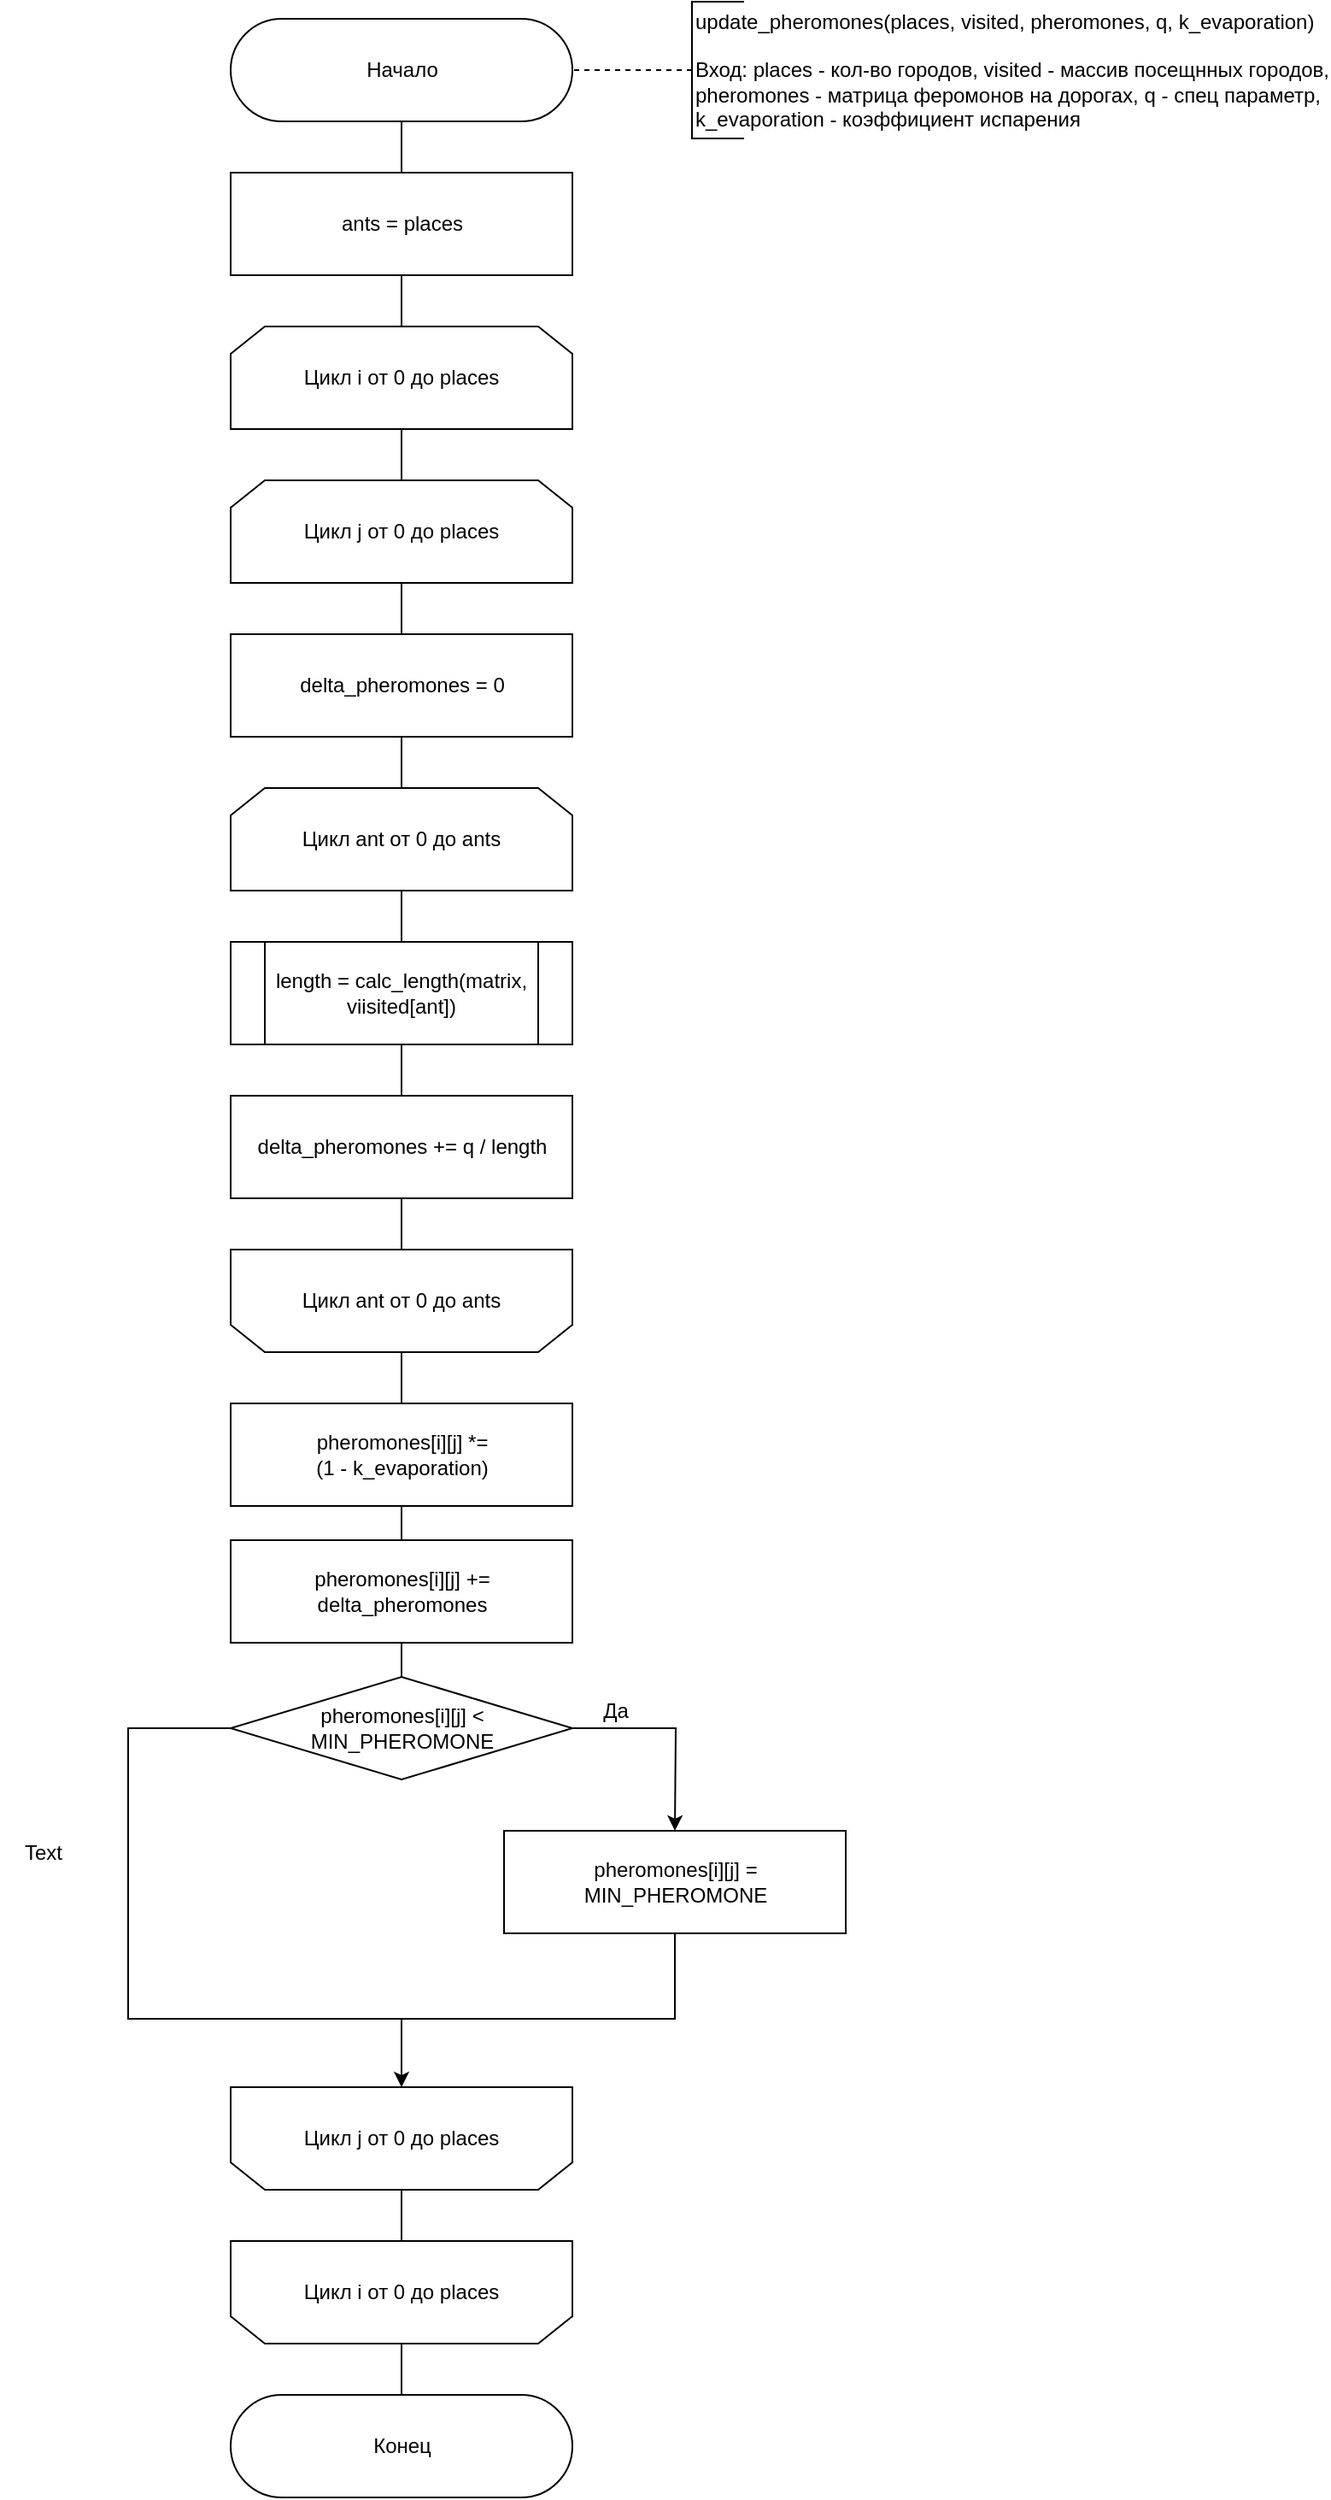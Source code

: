 <mxfile version="22.1.8" type="device">
  <diagram id="QM2p47kPDZQZnexqTIiv" name="Страница 1">
    <mxGraphModel dx="1687" dy="929" grid="1" gridSize="10" guides="1" tooltips="1" connect="1" arrows="1" fold="1" page="1" pageScale="1" pageWidth="1654" pageHeight="2336" math="0" shadow="0">
      <root>
        <mxCell id="0" />
        <mxCell id="1" parent="0" />
        <mxCell id="197" style="edgeStyle=none;html=1;exitX=0.5;exitY=0.5;exitDx=0;exitDy=30;exitPerimeter=0;entryX=0.5;entryY=0;entryDx=0;entryDy=0;endArrow=none;endFill=0;" parent="1" source="3" target="167" edge="1">
          <mxGeometry relative="1" as="geometry" />
        </mxCell>
        <mxCell id="3" value="Начало" style="html=1;dashed=0;whitespace=wrap;shape=mxgraph.dfd.start" parent="1" vertex="1">
          <mxGeometry x="860" y="120" width="200" height="60" as="geometry" />
        </mxCell>
        <mxCell id="6" value="" style="edgeStyle=orthogonalEdgeStyle;rounded=0;orthogonalLoop=1;jettySize=auto;html=1;endArrow=none;endFill=0;dashed=1;" parent="1" source="7" target="3" edge="1">
          <mxGeometry relative="1" as="geometry" />
        </mxCell>
        <mxCell id="7" value="update_pheromones(places, visited, pheromones, q, k_evaporation)&lt;br&gt;&lt;br&gt;Вход: places - кол-во городов, visited - массив посещнных городов,&lt;br&gt;pheromones - матрица феромонов на дорогах, q - спец параметр,&lt;br&gt;k_evaporation - коэффициент испарения" style="html=1;dashed=0;whitespace=wrap;shape=partialRectangle;right=0;align=left;" parent="1" vertex="1">
          <mxGeometry x="1130" y="110" width="30" height="80" as="geometry" />
        </mxCell>
        <mxCell id="198" style="edgeStyle=none;html=1;exitX=0.5;exitY=1;exitDx=0;exitDy=0;entryX=0.5;entryY=0;entryDx=0;entryDy=0;endArrow=none;endFill=0;" parent="1" source="167" target="181" edge="1">
          <mxGeometry relative="1" as="geometry" />
        </mxCell>
        <mxCell id="167" value="ants = places" style="html=1;dashed=0;whitespace=wrap;" parent="1" vertex="1">
          <mxGeometry x="860" y="210" width="200" height="60" as="geometry" />
        </mxCell>
        <mxCell id="241" style="edgeStyle=orthogonalEdgeStyle;html=1;exitX=0.5;exitY=1;exitDx=0;exitDy=0;entryX=0.5;entryY=0;entryDx=0;entryDy=0;rounded=0;endArrow=none;endFill=0;" parent="1" source="181" target="227" edge="1">
          <mxGeometry relative="1" as="geometry" />
        </mxCell>
        <mxCell id="181" value="Цикл i от 0 до places" style="shape=loopLimit;whiteSpace=wrap;html=1;direction=east" parent="1" vertex="1">
          <mxGeometry x="860" y="300" width="200" height="60" as="geometry" />
        </mxCell>
        <mxCell id="199" style="edgeStyle=orthogonalEdgeStyle;rounded=0;orthogonalLoop=1;jettySize=auto;html=1;exitX=1;exitY=0.5;exitDx=0;exitDy=0;endArrow=classic;endFill=1;" parent="1" source="201" edge="1">
          <mxGeometry relative="1" as="geometry">
            <mxPoint x="1120" y="1180" as="targetPoint" />
          </mxGeometry>
        </mxCell>
        <mxCell id="256" value="" style="edgeStyle=orthogonalEdgeStyle;rounded=0;html=1;endArrow=none;endFill=0;" parent="1" source="vq3o9j-pyLEEpgUQgclE-257" target="238" edge="1">
          <mxGeometry relative="1" as="geometry" />
        </mxCell>
        <mxCell id="201" value="pheromones[i][j] &amp;lt;&lt;br&gt;MIN_PHEROMONE" style="shape=rhombus;html=1;dashed=0;whitespace=wrap;perimeter=rhombusPerimeter;" parent="1" vertex="1">
          <mxGeometry x="860" y="1090" width="200" height="60" as="geometry" />
        </mxCell>
        <mxCell id="202" value="Да" style="text;html=1;align=center;verticalAlign=middle;resizable=0;points=[];autosize=1;strokeColor=none;" parent="1" vertex="1">
          <mxGeometry x="1070" y="1100" width="30" height="20" as="geometry" />
        </mxCell>
        <mxCell id="203" value="pheromones[i][j] =&lt;br&gt;MIN_PHEROMONE" style="html=1;dashed=0;whitespace=wrap;" parent="1" vertex="1">
          <mxGeometry x="1020" y="1180" width="200" height="60" as="geometry" />
        </mxCell>
        <mxCell id="213" style="edgeStyle=orthogonalEdgeStyle;rounded=0;html=1;exitX=0.5;exitY=1;exitDx=0;exitDy=0;entryX=0.5;entryY=1;entryDx=0;entryDy=0;endArrow=classic;endFill=1;" parent="1" source="203" target="212" edge="1">
          <mxGeometry relative="1" as="geometry">
            <Array as="points">
              <mxPoint x="1120" y="1290" />
              <mxPoint x="960" y="1290" />
            </Array>
            <mxPoint x="1120" y="1330" as="sourcePoint" />
          </mxGeometry>
        </mxCell>
        <mxCell id="214" style="edgeStyle=orthogonalEdgeStyle;rounded=0;html=1;exitX=0;exitY=0.5;exitDx=0;exitDy=0;endArrow=none;endFill=0;" parent="1" source="201" edge="1">
          <mxGeometry relative="1" as="geometry">
            <mxPoint x="960" y="1360" as="targetPoint" />
            <Array as="points">
              <mxPoint x="800" y="1120" />
              <mxPoint x="800" y="1290" />
              <mxPoint x="960" y="1290" />
            </Array>
            <mxPoint x="800" y="1240" as="sourcePoint" />
          </mxGeometry>
        </mxCell>
        <mxCell id="257" style="edgeStyle=orthogonalEdgeStyle;rounded=0;html=1;exitX=0.5;exitY=0;exitDx=0;exitDy=0;entryX=0.5;entryY=1;entryDx=0;entryDy=0;endArrow=none;endFill=0;" parent="1" source="212" target="221" edge="1">
          <mxGeometry relative="1" as="geometry" />
        </mxCell>
        <mxCell id="212" value="Цикл j от 0 до places" style="shape=loopLimit;whiteSpace=wrap;html=1;strokeWidth=1;direction=west;" parent="1" vertex="1">
          <mxGeometry x="860" y="1330" width="200" height="60" as="geometry" />
        </mxCell>
        <mxCell id="215" value="Конец" style="html=1;dashed=0;whitespace=wrap;shape=mxgraph.dfd.start" parent="1" vertex="1">
          <mxGeometry x="860" y="1510" width="200" height="60" as="geometry" />
        </mxCell>
        <mxCell id="226" style="edgeStyle=orthogonalEdgeStyle;rounded=0;html=1;exitX=0.5;exitY=0;exitDx=0;exitDy=0;entryX=0.5;entryY=0.5;entryDx=0;entryDy=-30;entryPerimeter=0;endArrow=none;endFill=0;" parent="1" source="221" target="215" edge="1">
          <mxGeometry relative="1" as="geometry" />
        </mxCell>
        <mxCell id="221" value="Цикл i от 0 до places" style="shape=loopLimit;whiteSpace=wrap;html=1;strokeWidth=1;direction=west;" parent="1" vertex="1">
          <mxGeometry x="860" y="1420" width="200" height="60" as="geometry" />
        </mxCell>
        <mxCell id="248" style="edgeStyle=orthogonalEdgeStyle;rounded=0;html=1;exitX=0.5;exitY=1;exitDx=0;exitDy=0;entryX=0.5;entryY=0;entryDx=0;entryDy=0;endArrow=none;endFill=0;" parent="1" source="227" target="228" edge="1">
          <mxGeometry relative="1" as="geometry" />
        </mxCell>
        <mxCell id="227" value="Цикл j от 0 до places" style="shape=loopLimit;whiteSpace=wrap;html=1;direction=east" parent="1" vertex="1">
          <mxGeometry x="860" y="390" width="200" height="60" as="geometry" />
        </mxCell>
        <mxCell id="249" style="edgeStyle=orthogonalEdgeStyle;rounded=0;html=1;exitX=0.5;exitY=1;exitDx=0;exitDy=0;entryX=0.5;entryY=0;entryDx=0;entryDy=0;endArrow=none;endFill=0;" parent="1" source="228" target="229" edge="1">
          <mxGeometry relative="1" as="geometry" />
        </mxCell>
        <mxCell id="228" value="delta_pheromones = 0" style="html=1;dashed=0;whitespace=wrap;" parent="1" vertex="1">
          <mxGeometry x="860" y="480" width="200" height="60" as="geometry" />
        </mxCell>
        <mxCell id="250" style="edgeStyle=orthogonalEdgeStyle;rounded=0;html=1;exitX=0.5;exitY=1;exitDx=0;exitDy=0;entryX=0.5;entryY=0;entryDx=0;entryDy=0;endArrow=none;endFill=0;" parent="1" source="229" target="230" edge="1">
          <mxGeometry relative="1" as="geometry" />
        </mxCell>
        <mxCell id="229" value="Цикл ant от 0 до ants" style="shape=loopLimit;whiteSpace=wrap;html=1;direction=east" parent="1" vertex="1">
          <mxGeometry x="860" y="570" width="200" height="60" as="geometry" />
        </mxCell>
        <mxCell id="251" style="edgeStyle=orthogonalEdgeStyle;rounded=0;html=1;exitX=0.5;exitY=1;exitDx=0;exitDy=0;entryX=0.5;entryY=0;entryDx=0;entryDy=0;endArrow=none;endFill=0;" parent="1" source="230" target="231" edge="1">
          <mxGeometry relative="1" as="geometry" />
        </mxCell>
        <mxCell id="230" value="length = calc_length(matrix, viisited[ant])" style="shape=process;whiteSpace=wrap;html=1;backgroundOutline=1;" parent="1" vertex="1">
          <mxGeometry x="860" y="660" width="200" height="60" as="geometry" />
        </mxCell>
        <mxCell id="252" style="edgeStyle=orthogonalEdgeStyle;rounded=0;html=1;exitX=0.5;exitY=1;exitDx=0;exitDy=0;entryX=0.5;entryY=1;entryDx=0;entryDy=0;endArrow=none;endFill=0;" parent="1" source="231" target="237" edge="1">
          <mxGeometry relative="1" as="geometry" />
        </mxCell>
        <mxCell id="231" value="delta_pheromones += q / length" style="html=1;dashed=0;whitespace=wrap;" parent="1" vertex="1">
          <mxGeometry x="860" y="750" width="200" height="60" as="geometry" />
        </mxCell>
        <mxCell id="253" style="edgeStyle=orthogonalEdgeStyle;rounded=0;html=1;exitX=0.5;exitY=0;exitDx=0;exitDy=0;entryX=0.5;entryY=0;entryDx=0;entryDy=0;endArrow=none;endFill=0;" parent="1" source="237" target="238" edge="1">
          <mxGeometry relative="1" as="geometry" />
        </mxCell>
        <mxCell id="237" value="Цикл ant от 0 до ants" style="shape=loopLimit;whiteSpace=wrap;html=1;strokeWidth=1;direction=west;" parent="1" vertex="1">
          <mxGeometry x="860" y="840" width="200" height="60" as="geometry" />
        </mxCell>
        <mxCell id="238" value="pheromones[i][j] *=&lt;br&gt;(1 -&amp;nbsp;&lt;span style=&quot;text-align: left&quot;&gt;k_evaporation)&lt;/span&gt;&lt;span style=&quot;text-align: left&quot;&gt;&lt;br&gt;&lt;/span&gt;" style="html=1;dashed=0;whitespace=wrap;" parent="1" vertex="1">
          <mxGeometry x="860" y="930" width="200" height="60" as="geometry" />
        </mxCell>
        <mxCell id="SPxTXvitPfvB0Jqu9_0L-257" value="Text" style="text;html=1;align=center;verticalAlign=middle;resizable=0;points=[];autosize=1;strokeColor=none;fillColor=none;" parent="1" vertex="1">
          <mxGeometry x="725" y="1178" width="50" height="30" as="geometry" />
        </mxCell>
        <mxCell id="vq3o9j-pyLEEpgUQgclE-258" value="" style="edgeStyle=orthogonalEdgeStyle;rounded=0;html=1;endArrow=none;endFill=0;" edge="1" parent="1" source="201" target="vq3o9j-pyLEEpgUQgclE-257">
          <mxGeometry relative="1" as="geometry">
            <mxPoint x="960" y="1090" as="sourcePoint" />
            <mxPoint x="960" y="990" as="targetPoint" />
          </mxGeometry>
        </mxCell>
        <mxCell id="vq3o9j-pyLEEpgUQgclE-257" value="pheromones[i][j] += &lt;br&gt;delta_pheromones&lt;span style=&quot;text-align: left&quot;&gt;&lt;br&gt;&lt;/span&gt;" style="html=1;dashed=0;whitespace=wrap;" vertex="1" parent="1">
          <mxGeometry x="860" y="1010" width="200" height="60" as="geometry" />
        </mxCell>
      </root>
    </mxGraphModel>
  </diagram>
</mxfile>
